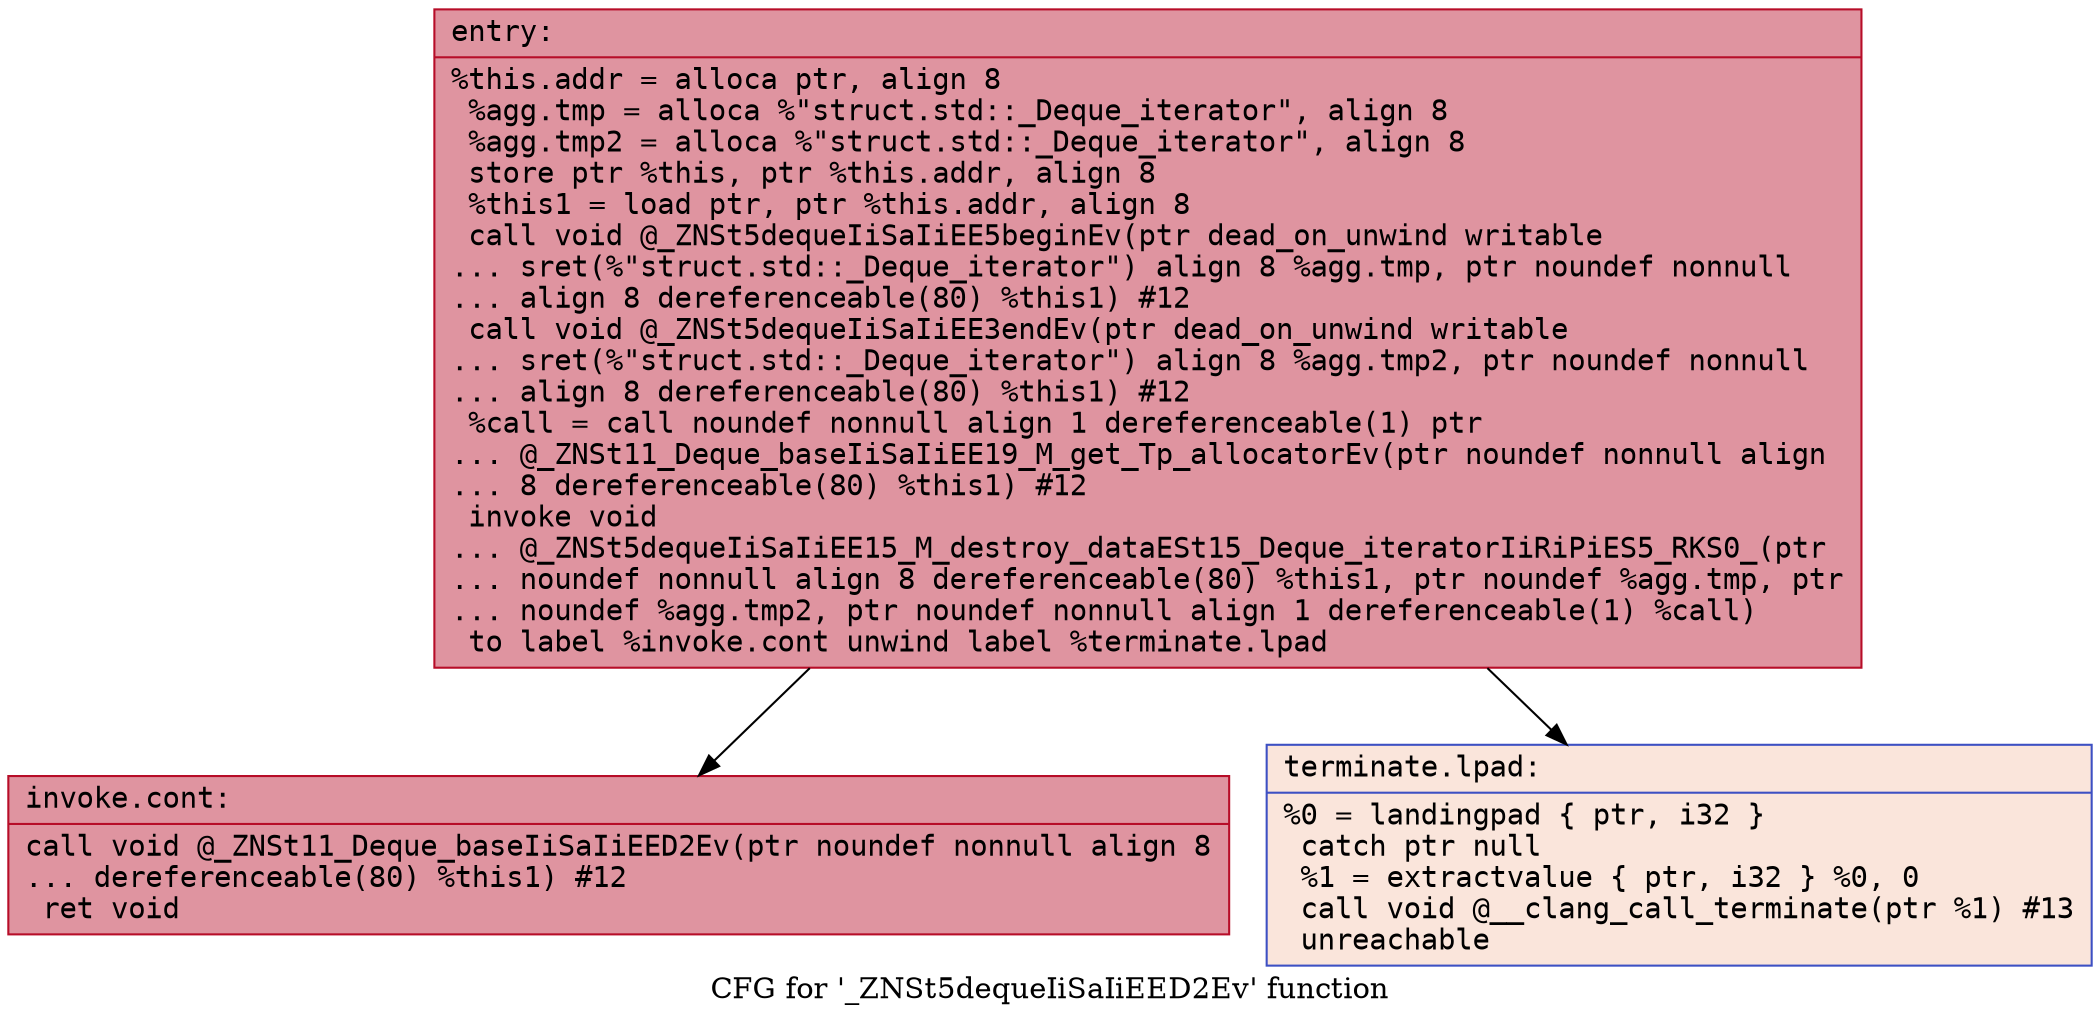 digraph "CFG for '_ZNSt5dequeIiSaIiEED2Ev' function" {
	label="CFG for '_ZNSt5dequeIiSaIiEED2Ev' function";

	Node0x560dca0c11b0 [shape=record,color="#b70d28ff", style=filled, fillcolor="#b70d2870" fontname="Courier",label="{entry:\l|  %this.addr = alloca ptr, align 8\l  %agg.tmp = alloca %\"struct.std::_Deque_iterator\", align 8\l  %agg.tmp2 = alloca %\"struct.std::_Deque_iterator\", align 8\l  store ptr %this, ptr %this.addr, align 8\l  %this1 = load ptr, ptr %this.addr, align 8\l  call void @_ZNSt5dequeIiSaIiEE5beginEv(ptr dead_on_unwind writable\l... sret(%\"struct.std::_Deque_iterator\") align 8 %agg.tmp, ptr noundef nonnull\l... align 8 dereferenceable(80) %this1) #12\l  call void @_ZNSt5dequeIiSaIiEE3endEv(ptr dead_on_unwind writable\l... sret(%\"struct.std::_Deque_iterator\") align 8 %agg.tmp2, ptr noundef nonnull\l... align 8 dereferenceable(80) %this1) #12\l  %call = call noundef nonnull align 1 dereferenceable(1) ptr\l... @_ZNSt11_Deque_baseIiSaIiEE19_M_get_Tp_allocatorEv(ptr noundef nonnull align\l... 8 dereferenceable(80) %this1) #12\l  invoke void\l... @_ZNSt5dequeIiSaIiEE15_M_destroy_dataESt15_Deque_iteratorIiRiPiES5_RKS0_(ptr\l... noundef nonnull align 8 dereferenceable(80) %this1, ptr noundef %agg.tmp, ptr\l... noundef %agg.tmp2, ptr noundef nonnull align 1 dereferenceable(1) %call)\l          to label %invoke.cont unwind label %terminate.lpad\l}"];
	Node0x560dca0c11b0 -> Node0x560dca0c1bc0[tooltip="entry -> invoke.cont\nProbability 100.00%" ];
	Node0x560dca0c11b0 -> Node0x560dca0c1c70[tooltip="entry -> terminate.lpad\nProbability 0.00%" ];
	Node0x560dca0c1bc0 [shape=record,color="#b70d28ff", style=filled, fillcolor="#b70d2870" fontname="Courier",label="{invoke.cont:\l|  call void @_ZNSt11_Deque_baseIiSaIiEED2Ev(ptr noundef nonnull align 8\l... dereferenceable(80) %this1) #12\l  ret void\l}"];
	Node0x560dca0c1c70 [shape=record,color="#3d50c3ff", style=filled, fillcolor="#f4c5ad70" fontname="Courier",label="{terminate.lpad:\l|  %0 = landingpad \{ ptr, i32 \}\l          catch ptr null\l  %1 = extractvalue \{ ptr, i32 \} %0, 0\l  call void @__clang_call_terminate(ptr %1) #13\l  unreachable\l}"];
}
